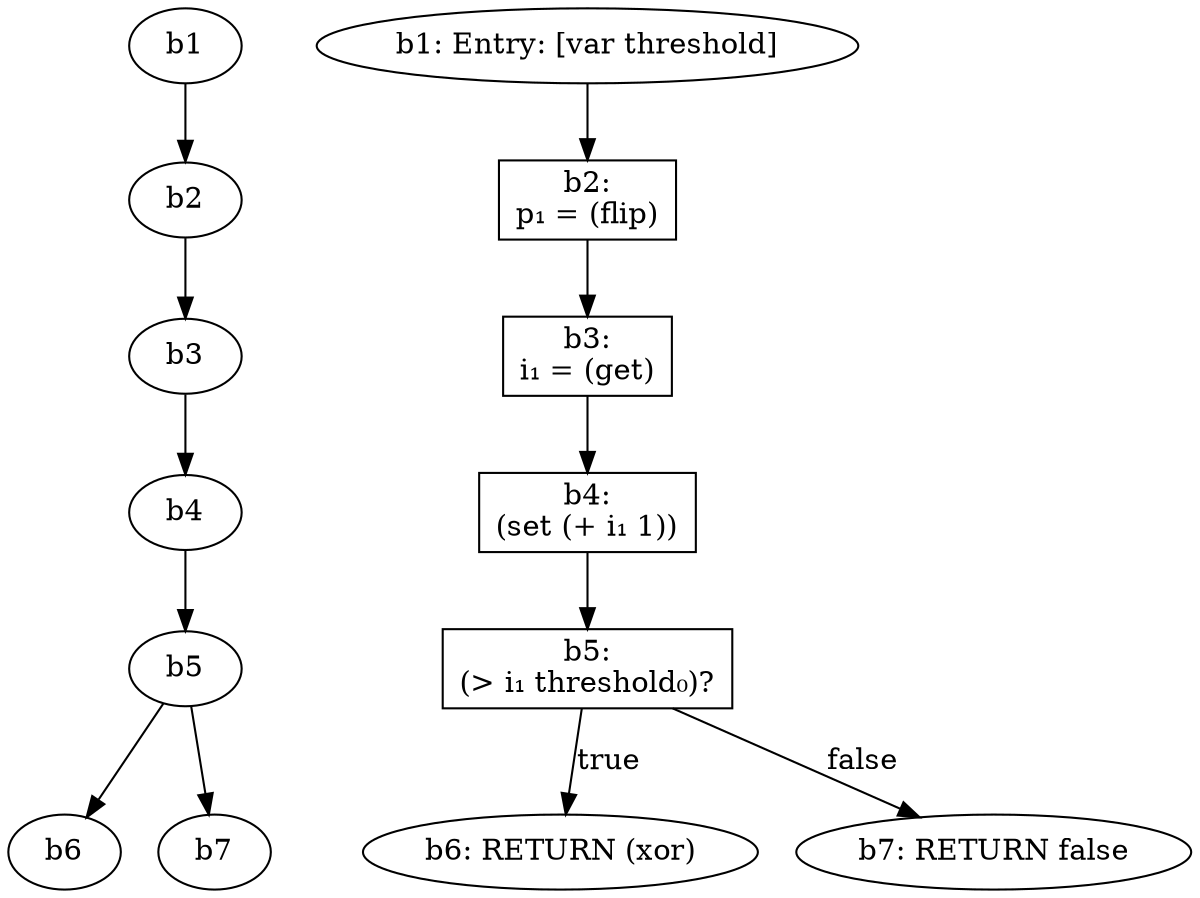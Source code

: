 digraph g {
  d1 [label=b1];
  b1 [label="b1: Entry: [var threshold]"];
  b1 -> b2;
  d2 [label=b2];
  d1 -> d2;
  b2 [shape=box, label="b2:\np₁ = (flip)"];
  b2 -> b3;
  d3 [label=b3];
  d2 -> d3;
  b3 [shape=box, label="b3:\ni₁ = (get)"];
  b3 -> b4;
  d4 [label=b4];
  d3 -> d4;
  b4 [shape=box, label="b4:\n(set (+ i₁ 1))"];
  b4 -> b5;
  d5 [label=b5];
  d4 -> d5;
  b5 [shape=box, label="b5:\n(> i₁ threshold₀)?"];
  b5 -> b6 [label=true];
  b5 -> b7 [label=false];
  d6 [label=b6];
  d5 -> d6;
  b6 [label="b6: RETURN (xor)"];
  d7 [label=b7];
  d5 -> d7;
  b7 [label="b7: RETURN false"];
}
